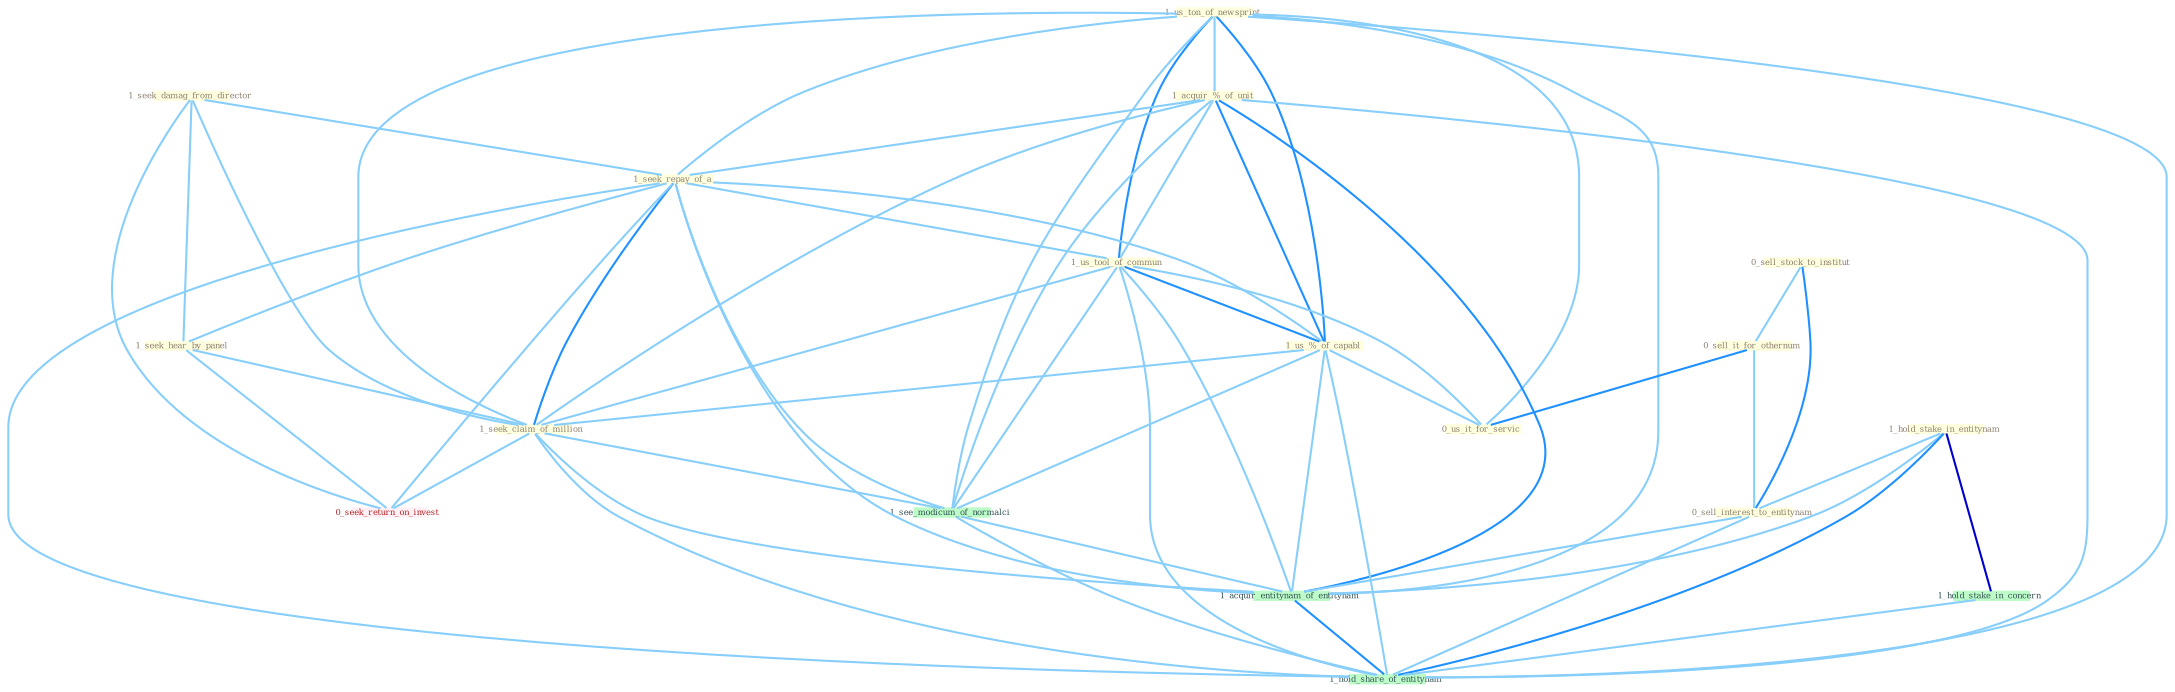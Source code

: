 Graph G{ 
    node
    [shape=polygon,style=filled,width=.5,height=.06,color="#BDFCC9",fixedsize=true,fontsize=4,
    fontcolor="#2f4f4f"];
    {node
    [color="#ffffe0", fontcolor="#8b7d6b"] "1_us_ton_of_newsprint " "1_acquir_%_of_unit " "0_sell_stock_to_institut " "1_seek_damag_from_director " "1_seek_repay_of_a " "1_seek_hear_by_panel " "1_us_tool_of_commun " "1_hold_stake_in_entitynam " "0_sell_it_for_othernum " "1_us_%_of_capabl " "0_us_it_for_servic " "1_seek_claim_of_million " "0_sell_interest_to_entitynam "}
{node [color="#fff0f5", fontcolor="#b22222"] "0_seek_return_on_invest "}
edge [color="#B0E2FF"];

	"1_us_ton_of_newsprint " -- "1_acquir_%_of_unit " [w="1", color="#87cefa" ];
	"1_us_ton_of_newsprint " -- "1_seek_repay_of_a " [w="1", color="#87cefa" ];
	"1_us_ton_of_newsprint " -- "1_us_tool_of_commun " [w="2", color="#1e90ff" , len=0.8];
	"1_us_ton_of_newsprint " -- "1_us_%_of_capabl " [w="2", color="#1e90ff" , len=0.8];
	"1_us_ton_of_newsprint " -- "0_us_it_for_servic " [w="1", color="#87cefa" ];
	"1_us_ton_of_newsprint " -- "1_seek_claim_of_million " [w="1", color="#87cefa" ];
	"1_us_ton_of_newsprint " -- "1_see_modicum_of_normalci " [w="1", color="#87cefa" ];
	"1_us_ton_of_newsprint " -- "1_acquir_entitynam_of_entitynam " [w="1", color="#87cefa" ];
	"1_us_ton_of_newsprint " -- "1_hold_share_of_entitynam " [w="1", color="#87cefa" ];
	"1_acquir_%_of_unit " -- "1_seek_repay_of_a " [w="1", color="#87cefa" ];
	"1_acquir_%_of_unit " -- "1_us_tool_of_commun " [w="1", color="#87cefa" ];
	"1_acquir_%_of_unit " -- "1_us_%_of_capabl " [w="2", color="#1e90ff" , len=0.8];
	"1_acquir_%_of_unit " -- "1_seek_claim_of_million " [w="1", color="#87cefa" ];
	"1_acquir_%_of_unit " -- "1_see_modicum_of_normalci " [w="1", color="#87cefa" ];
	"1_acquir_%_of_unit " -- "1_acquir_entitynam_of_entitynam " [w="2", color="#1e90ff" , len=0.8];
	"1_acquir_%_of_unit " -- "1_hold_share_of_entitynam " [w="1", color="#87cefa" ];
	"0_sell_stock_to_institut " -- "0_sell_it_for_othernum " [w="1", color="#87cefa" ];
	"0_sell_stock_to_institut " -- "0_sell_interest_to_entitynam " [w="2", color="#1e90ff" , len=0.8];
	"1_seek_damag_from_director " -- "1_seek_repay_of_a " [w="1", color="#87cefa" ];
	"1_seek_damag_from_director " -- "1_seek_hear_by_panel " [w="1", color="#87cefa" ];
	"1_seek_damag_from_director " -- "1_seek_claim_of_million " [w="1", color="#87cefa" ];
	"1_seek_damag_from_director " -- "0_seek_return_on_invest " [w="1", color="#87cefa" ];
	"1_seek_repay_of_a " -- "1_seek_hear_by_panel " [w="1", color="#87cefa" ];
	"1_seek_repay_of_a " -- "1_us_tool_of_commun " [w="1", color="#87cefa" ];
	"1_seek_repay_of_a " -- "1_us_%_of_capabl " [w="1", color="#87cefa" ];
	"1_seek_repay_of_a " -- "1_seek_claim_of_million " [w="2", color="#1e90ff" , len=0.8];
	"1_seek_repay_of_a " -- "0_seek_return_on_invest " [w="1", color="#87cefa" ];
	"1_seek_repay_of_a " -- "1_see_modicum_of_normalci " [w="1", color="#87cefa" ];
	"1_seek_repay_of_a " -- "1_acquir_entitynam_of_entitynam " [w="1", color="#87cefa" ];
	"1_seek_repay_of_a " -- "1_hold_share_of_entitynam " [w="1", color="#87cefa" ];
	"1_seek_hear_by_panel " -- "1_seek_claim_of_million " [w="1", color="#87cefa" ];
	"1_seek_hear_by_panel " -- "0_seek_return_on_invest " [w="1", color="#87cefa" ];
	"1_us_tool_of_commun " -- "1_us_%_of_capabl " [w="2", color="#1e90ff" , len=0.8];
	"1_us_tool_of_commun " -- "0_us_it_for_servic " [w="1", color="#87cefa" ];
	"1_us_tool_of_commun " -- "1_seek_claim_of_million " [w="1", color="#87cefa" ];
	"1_us_tool_of_commun " -- "1_see_modicum_of_normalci " [w="1", color="#87cefa" ];
	"1_us_tool_of_commun " -- "1_acquir_entitynam_of_entitynam " [w="1", color="#87cefa" ];
	"1_us_tool_of_commun " -- "1_hold_share_of_entitynam " [w="1", color="#87cefa" ];
	"1_hold_stake_in_entitynam " -- "0_sell_interest_to_entitynam " [w="1", color="#87cefa" ];
	"1_hold_stake_in_entitynam " -- "1_hold_stake_in_concern " [w="3", color="#0000cd" , len=0.6];
	"1_hold_stake_in_entitynam " -- "1_acquir_entitynam_of_entitynam " [w="1", color="#87cefa" ];
	"1_hold_stake_in_entitynam " -- "1_hold_share_of_entitynam " [w="2", color="#1e90ff" , len=0.8];
	"0_sell_it_for_othernum " -- "0_us_it_for_servic " [w="2", color="#1e90ff" , len=0.8];
	"0_sell_it_for_othernum " -- "0_sell_interest_to_entitynam " [w="1", color="#87cefa" ];
	"1_us_%_of_capabl " -- "0_us_it_for_servic " [w="1", color="#87cefa" ];
	"1_us_%_of_capabl " -- "1_seek_claim_of_million " [w="1", color="#87cefa" ];
	"1_us_%_of_capabl " -- "1_see_modicum_of_normalci " [w="1", color="#87cefa" ];
	"1_us_%_of_capabl " -- "1_acquir_entitynam_of_entitynam " [w="1", color="#87cefa" ];
	"1_us_%_of_capabl " -- "1_hold_share_of_entitynam " [w="1", color="#87cefa" ];
	"1_seek_claim_of_million " -- "0_seek_return_on_invest " [w="1", color="#87cefa" ];
	"1_seek_claim_of_million " -- "1_see_modicum_of_normalci " [w="1", color="#87cefa" ];
	"1_seek_claim_of_million " -- "1_acquir_entitynam_of_entitynam " [w="1", color="#87cefa" ];
	"1_seek_claim_of_million " -- "1_hold_share_of_entitynam " [w="1", color="#87cefa" ];
	"0_sell_interest_to_entitynam " -- "1_acquir_entitynam_of_entitynam " [w="1", color="#87cefa" ];
	"0_sell_interest_to_entitynam " -- "1_hold_share_of_entitynam " [w="1", color="#87cefa" ];
	"1_hold_stake_in_concern " -- "1_hold_share_of_entitynam " [w="1", color="#87cefa" ];
	"1_see_modicum_of_normalci " -- "1_acquir_entitynam_of_entitynam " [w="1", color="#87cefa" ];
	"1_see_modicum_of_normalci " -- "1_hold_share_of_entitynam " [w="1", color="#87cefa" ];
	"1_acquir_entitynam_of_entitynam " -- "1_hold_share_of_entitynam " [w="2", color="#1e90ff" , len=0.8];
}